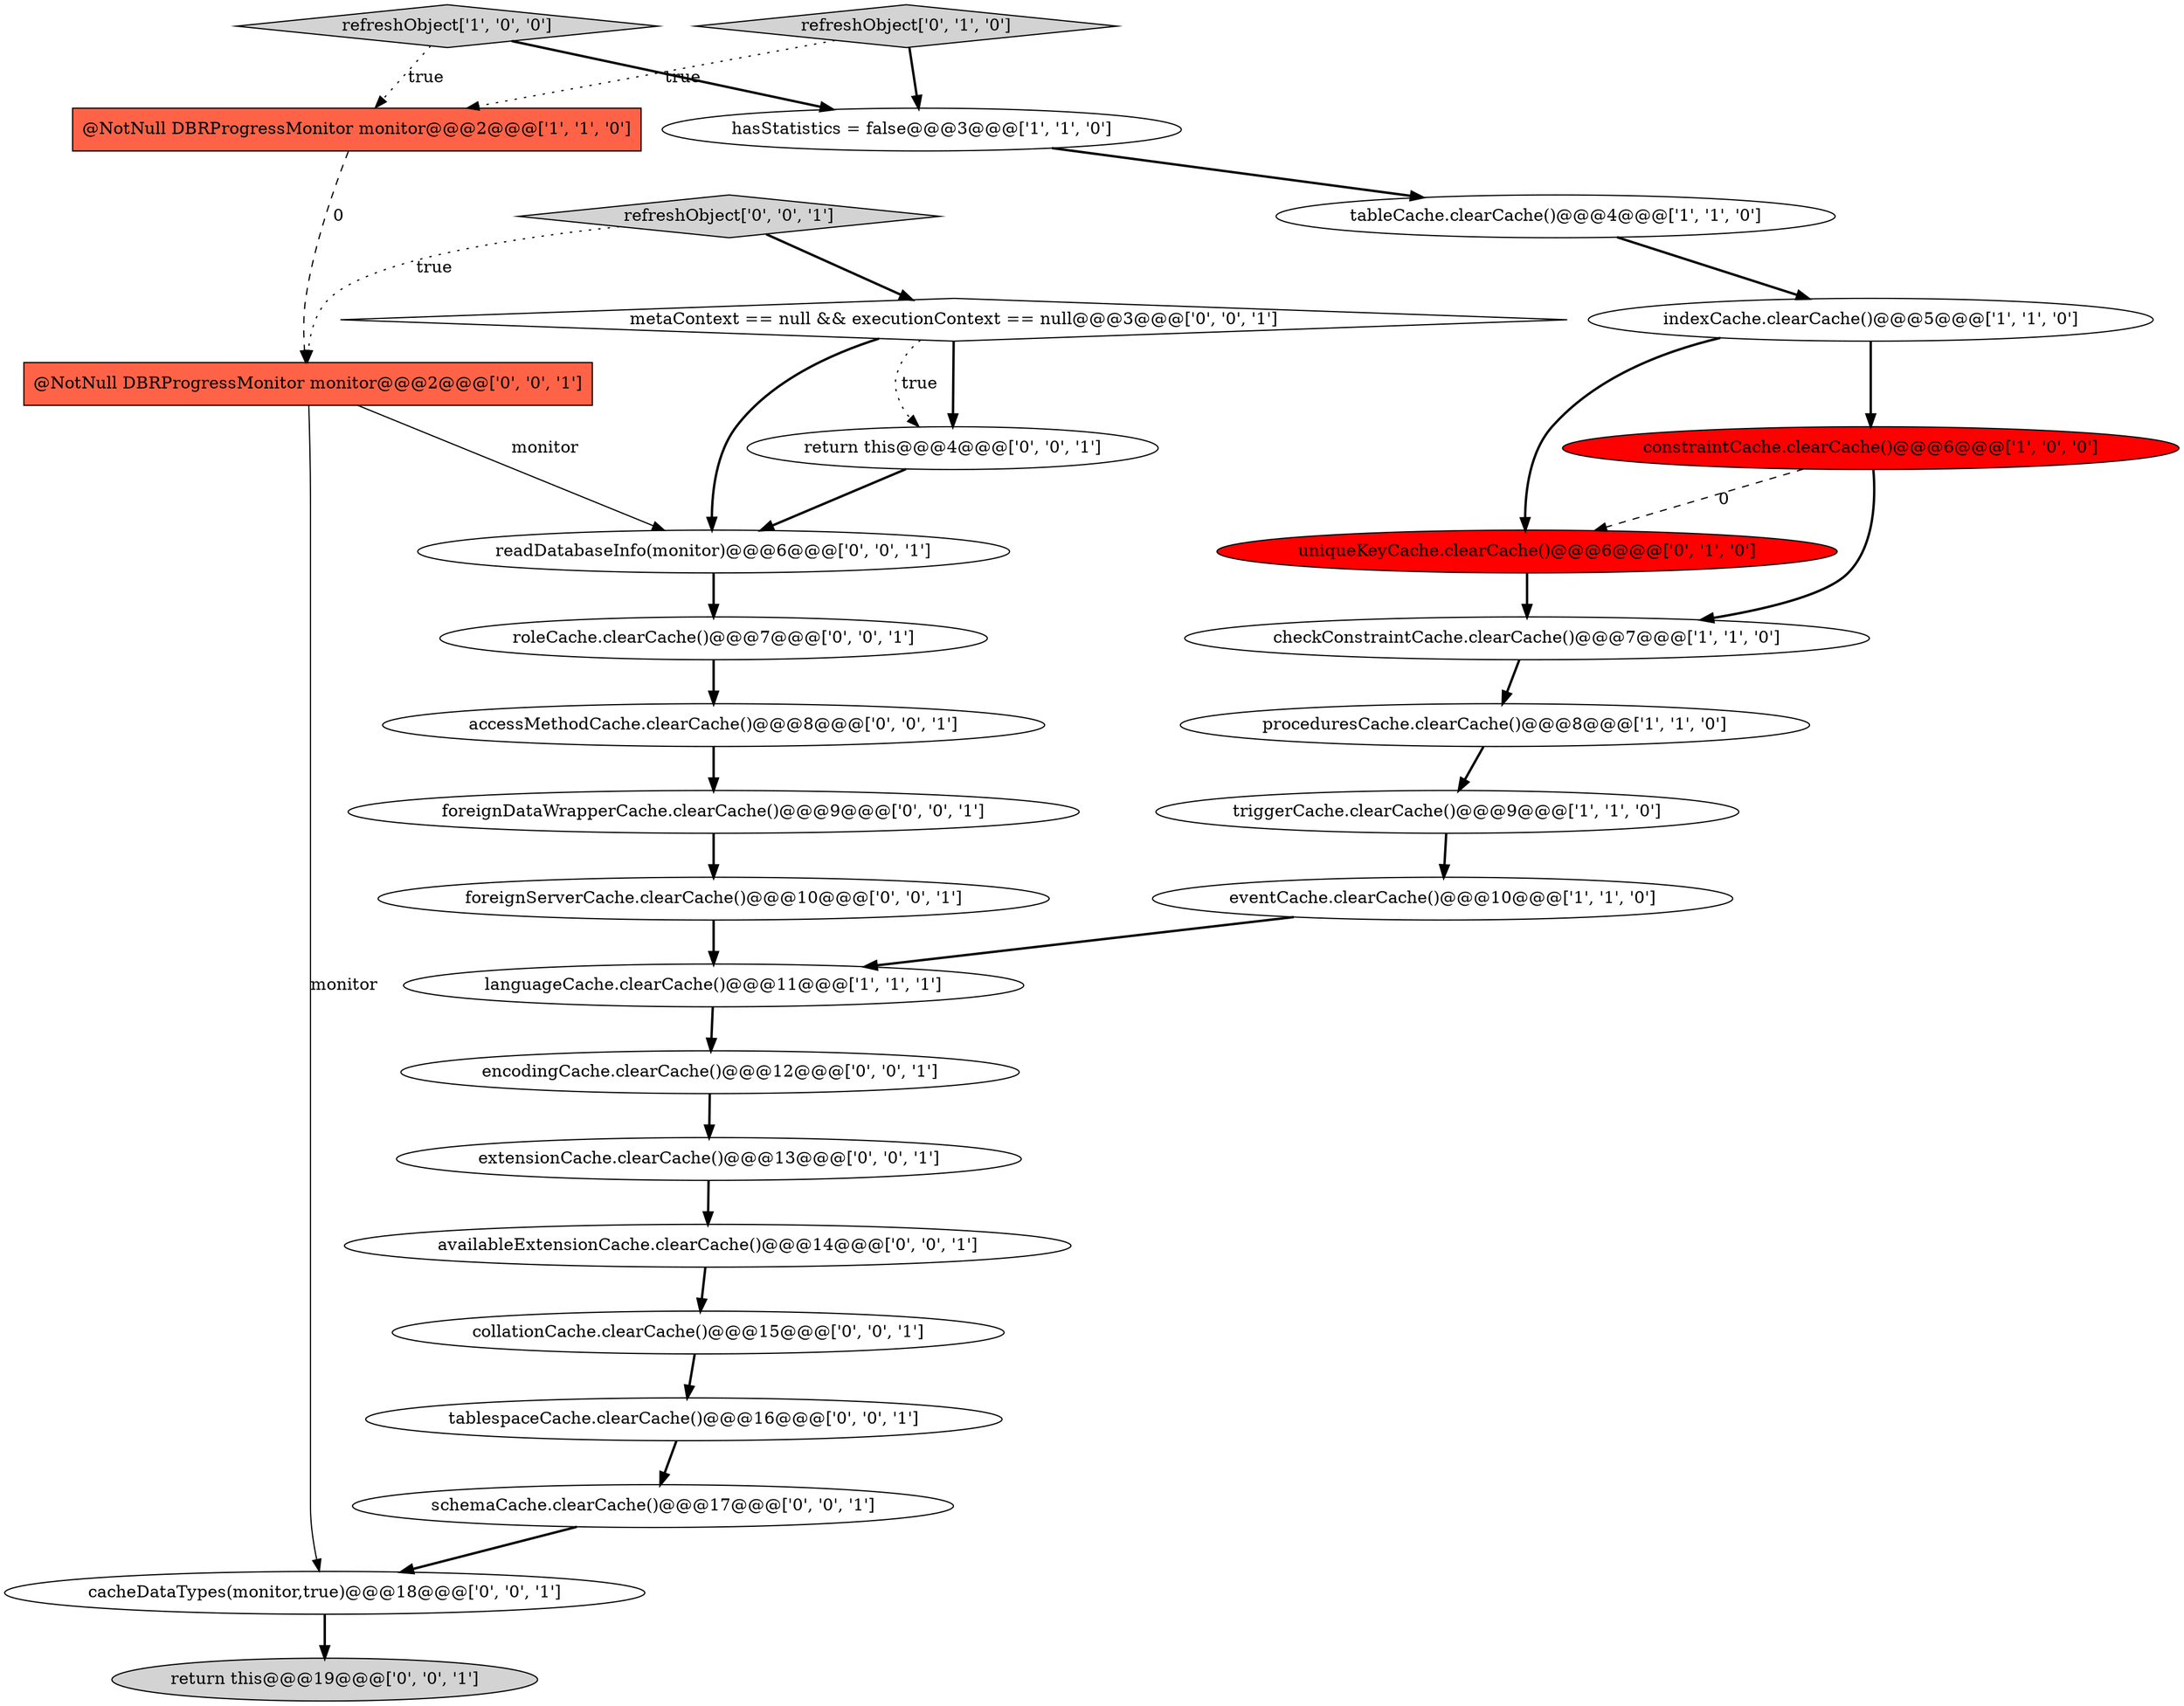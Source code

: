 digraph {
4 [style = filled, label = "tableCache.clearCache()@@@4@@@['1', '1', '0']", fillcolor = white, shape = ellipse image = "AAA0AAABBB1BBB"];
25 [style = filled, label = "@NotNull DBRProgressMonitor monitor@@@2@@@['0', '0', '1']", fillcolor = tomato, shape = box image = "AAA0AAABBB3BBB"];
18 [style = filled, label = "readDatabaseInfo(monitor)@@@6@@@['0', '0', '1']", fillcolor = white, shape = ellipse image = "AAA0AAABBB3BBB"];
17 [style = filled, label = "accessMethodCache.clearCache()@@@8@@@['0', '0', '1']", fillcolor = white, shape = ellipse image = "AAA0AAABBB3BBB"];
12 [style = filled, label = "uniqueKeyCache.clearCache()@@@6@@@['0', '1', '0']", fillcolor = red, shape = ellipse image = "AAA1AAABBB2BBB"];
29 [style = filled, label = "refreshObject['0', '0', '1']", fillcolor = lightgray, shape = diamond image = "AAA0AAABBB3BBB"];
1 [style = filled, label = "eventCache.clearCache()@@@10@@@['1', '1', '0']", fillcolor = white, shape = ellipse image = "AAA0AAABBB1BBB"];
5 [style = filled, label = "constraintCache.clearCache()@@@6@@@['1', '0', '0']", fillcolor = red, shape = ellipse image = "AAA1AAABBB1BBB"];
28 [style = filled, label = "schemaCache.clearCache()@@@17@@@['0', '0', '1']", fillcolor = white, shape = ellipse image = "AAA0AAABBB3BBB"];
8 [style = filled, label = "hasStatistics = false@@@3@@@['1', '1', '0']", fillcolor = white, shape = ellipse image = "AAA0AAABBB1BBB"];
15 [style = filled, label = "foreignDataWrapperCache.clearCache()@@@9@@@['0', '0', '1']", fillcolor = white, shape = ellipse image = "AAA0AAABBB3BBB"];
10 [style = filled, label = "proceduresCache.clearCache()@@@8@@@['1', '1', '0']", fillcolor = white, shape = ellipse image = "AAA0AAABBB1BBB"];
21 [style = filled, label = "collationCache.clearCache()@@@15@@@['0', '0', '1']", fillcolor = white, shape = ellipse image = "AAA0AAABBB3BBB"];
13 [style = filled, label = "cacheDataTypes(monitor,true)@@@18@@@['0', '0', '1']", fillcolor = white, shape = ellipse image = "AAA0AAABBB3BBB"];
3 [style = filled, label = "@NotNull DBRProgressMonitor monitor@@@2@@@['1', '1', '0']", fillcolor = tomato, shape = box image = "AAA0AAABBB1BBB"];
24 [style = filled, label = "metaContext == null && executionContext == null@@@3@@@['0', '0', '1']", fillcolor = white, shape = diamond image = "AAA0AAABBB3BBB"];
23 [style = filled, label = "encodingCache.clearCache()@@@12@@@['0', '0', '1']", fillcolor = white, shape = ellipse image = "AAA0AAABBB3BBB"];
20 [style = filled, label = "return this@@@19@@@['0', '0', '1']", fillcolor = lightgray, shape = ellipse image = "AAA0AAABBB3BBB"];
19 [style = filled, label = "foreignServerCache.clearCache()@@@10@@@['0', '0', '1']", fillcolor = white, shape = ellipse image = "AAA0AAABBB3BBB"];
7 [style = filled, label = "triggerCache.clearCache()@@@9@@@['1', '1', '0']", fillcolor = white, shape = ellipse image = "AAA0AAABBB1BBB"];
27 [style = filled, label = "return this@@@4@@@['0', '0', '1']", fillcolor = white, shape = ellipse image = "AAA0AAABBB3BBB"];
9 [style = filled, label = "refreshObject['1', '0', '0']", fillcolor = lightgray, shape = diamond image = "AAA0AAABBB1BBB"];
16 [style = filled, label = "extensionCache.clearCache()@@@13@@@['0', '0', '1']", fillcolor = white, shape = ellipse image = "AAA0AAABBB3BBB"];
26 [style = filled, label = "roleCache.clearCache()@@@7@@@['0', '0', '1']", fillcolor = white, shape = ellipse image = "AAA0AAABBB3BBB"];
22 [style = filled, label = "tablespaceCache.clearCache()@@@16@@@['0', '0', '1']", fillcolor = white, shape = ellipse image = "AAA0AAABBB3BBB"];
6 [style = filled, label = "checkConstraintCache.clearCache()@@@7@@@['1', '1', '0']", fillcolor = white, shape = ellipse image = "AAA0AAABBB1BBB"];
14 [style = filled, label = "availableExtensionCache.clearCache()@@@14@@@['0', '0', '1']", fillcolor = white, shape = ellipse image = "AAA0AAABBB3BBB"];
0 [style = filled, label = "indexCache.clearCache()@@@5@@@['1', '1', '0']", fillcolor = white, shape = ellipse image = "AAA0AAABBB1BBB"];
11 [style = filled, label = "refreshObject['0', '1', '0']", fillcolor = lightgray, shape = diamond image = "AAA0AAABBB2BBB"];
2 [style = filled, label = "languageCache.clearCache()@@@11@@@['1', '1', '1']", fillcolor = white, shape = ellipse image = "AAA0AAABBB1BBB"];
27->18 [style = bold, label=""];
23->16 [style = bold, label=""];
5->12 [style = dashed, label="0"];
7->1 [style = bold, label=""];
26->17 [style = bold, label=""];
25->13 [style = solid, label="monitor"];
0->12 [style = bold, label=""];
18->26 [style = bold, label=""];
28->13 [style = bold, label=""];
22->28 [style = bold, label=""];
19->2 [style = bold, label=""];
24->27 [style = dotted, label="true"];
15->19 [style = bold, label=""];
9->8 [style = bold, label=""];
12->6 [style = bold, label=""];
24->18 [style = bold, label=""];
10->7 [style = bold, label=""];
4->0 [style = bold, label=""];
2->23 [style = bold, label=""];
5->6 [style = bold, label=""];
21->22 [style = bold, label=""];
6->10 [style = bold, label=""];
25->18 [style = solid, label="monitor"];
17->15 [style = bold, label=""];
11->8 [style = bold, label=""];
16->14 [style = bold, label=""];
1->2 [style = bold, label=""];
8->4 [style = bold, label=""];
9->3 [style = dotted, label="true"];
29->24 [style = bold, label=""];
11->3 [style = dotted, label="true"];
24->27 [style = bold, label=""];
14->21 [style = bold, label=""];
29->25 [style = dotted, label="true"];
0->5 [style = bold, label=""];
13->20 [style = bold, label=""];
3->25 [style = dashed, label="0"];
}
